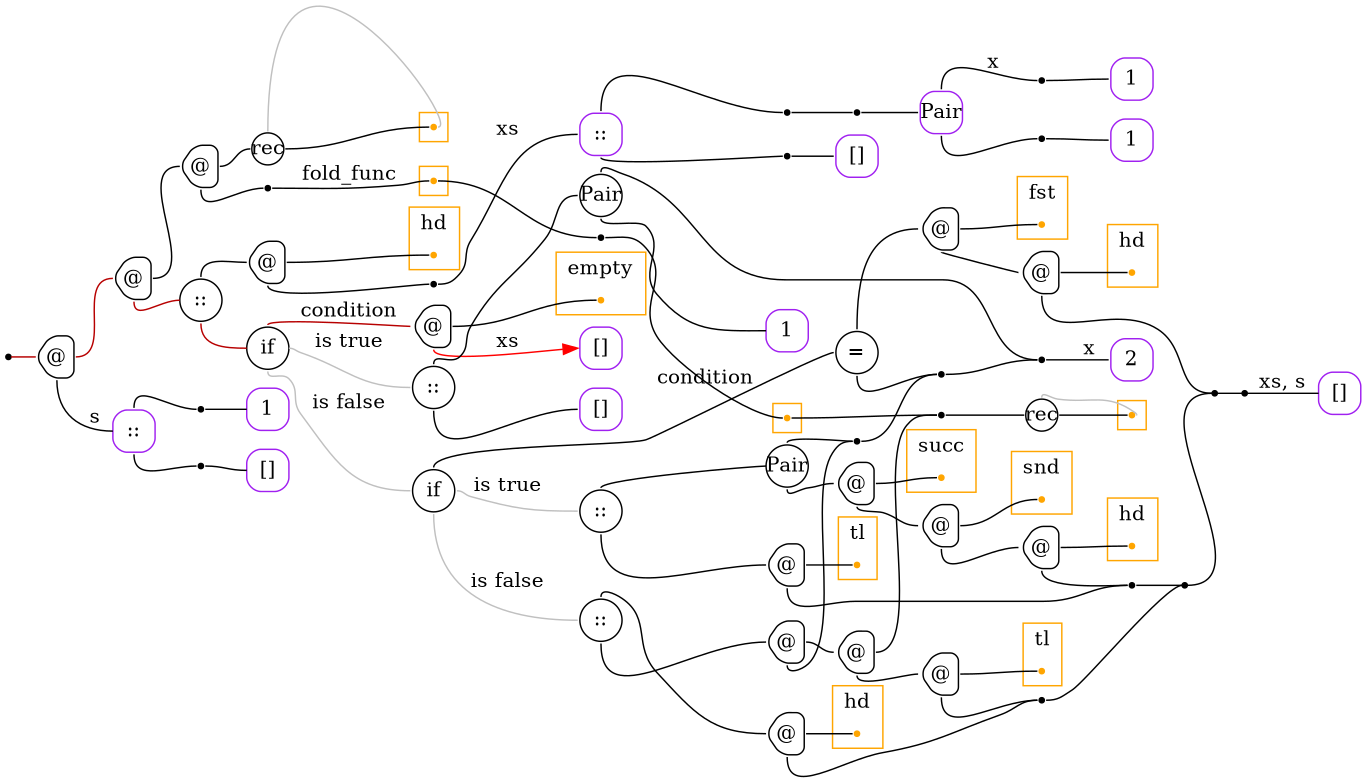 digraph G {
  rankdir=LR;
  edge[arrowhead=none,arrowtail=none];
  node[fixedsize=true,shape=circle]
  size="9.201041666666667,5.219270833333334";
  labeldistance=0;
  nodesep=.175;
  ranksep=.175;

 nd1[shape=point];
   nd15[label="1",tooltip="nd15-ConstGraph",style=rounded,orientation=90,shape=square,width=.4,height=.4,color="purple"];
   nd21[label="2",tooltip="nd21-ConstGraph",style=rounded,orientation=90,shape=square,width=.4,height=.4,color="purple"];
   nd27[label="1",tooltip="nd27-ConstGraph",style=rounded,orientation=90,shape=square,width=.4,height=.4,color="purple"];
   nd32[label="[]",tooltip="nd32-ConstEmptyGraph",style=rounded,orientation=90,shape=square,width=.4,height=.4,color="purple"];
 subgraph cluster_nd174 {
   graph[style=fill,color="orange"];
   ndcluster_nd174[tooltip="nd174",orientation=90,shape=point,color="orange"];
 };
   nd592[label="1",tooltip="nd592-ConstGraph",style=rounded,orientation=90,shape=square,width=.4,height=.4,color="purple"];
   nd596[label="[]",tooltip="nd596-ConstEmptyGraph",style=rounded,orientation=90,shape=square,width=.4,height=.4,color="purple"];
   nd686[label="Pair",tooltip="nd686-ConstPairGraph",style=rounded,orientation=90,shape=square,width=.4,height=.4,color="purple"];
   nd692[label="::",tooltip="nd692-ConstListGraph",style=rounded,orientation=90,shape=square,width=.4,height=.4,color="purple"];
 nd696[label="rec",tooltip="nd696-RecurGraph",style=rounded,width=.3,height=.3,color="#000000"];
   subgraph cluster_nd700 {
     graph[style=fill,color="orange"];
     ndcluster_nd700[tooltip="nd700",orientation=90,shape=point,color="orange"];
   };
 nd506[label="@",tooltip="nd506-AppGraph",style=rounded,orientation=90,shape=house,width=.4,height=.4,color="#000000"];
 nd507[label="@",tooltip="nd507-AppGraph",style=rounded,orientation=90,shape=house,width=.4,height=.4,color="#000000"];
 nd508[label="@",tooltip="nd508-AppGraph",style=rounded,orientation=90,shape=house,width=.4,height=.4,color="#000000"];
 nd522[label=" ",tooltip="nd522-ContractGraph",style=rounded,orientation=90,shape=point];
   nd777[label="::",tooltip="nd777-ConstListGraph",style=rounded,orientation=90,shape=square,width=.4,height=.4,color="purple"];
 nd780[label=" ",tooltip="nd780-ContractGraph",style=rounded,orientation=90,shape=point];
 nd781[label=" ",tooltip="nd781-ContractGraph",style=rounded,orientation=90,shape=point];
 nd885[label=" ",tooltip="nd885-ContractGraph",style=rounded,orientation=90,shape=point];
 nd856[label="::",tooltip="nd856-BinOpGraph",style=rounded,width=.4,height=.4,color="#000000"];
 nd857[label="@",tooltip="nd857-AppGraph",style=rounded,orientation=90,shape=house,width=.4,height=.4,color="#000000"];
 subgraph cluster_nd860 {
   graph[style=fill,color="orange",label="hd"];
   ndcluster_nd860[tooltip="nd860",orientation=90,shape=point,color="orange"];
 };
 nd875[label=" ",tooltip="nd875-ContractGraph",style=rounded,orientation=90,shape=point];
 nd909[label=" ",tooltip="nd909-ContractGraph",style=rounded,orientation=90,shape=point];
 nd918[label=" ",tooltip="nd918-ContractGraph",style=rounded,orientation=90,shape=point];
 nd919[label=" ",tooltip="nd919-ContractGraph",style=rounded,orientation=90,shape=point];
 nd938[label=" ",tooltip="nd938-ContractGraph",style=rounded,orientation=90,shape=point];
 nd939[label=" ",tooltip="nd939-ContractGraph",style=rounded,orientation=90,shape=point];
   nd944[label="[]",tooltip="nd944-ConstEmptyGraph",style=rounded,orientation=90,shape=square,width=.4,height=.4,color="purple"];
 subgraph cluster_nd383 {
   graph[style=fill,color="orange"];
   ndcluster_nd383[tooltip="nd383",orientation=90,shape=point,color="orange"];
 };
 nd946[label="rec",tooltip="nd946-RecurGraph",style=rounded,width=.3,height=.3,color="#000000"];
   subgraph cluster_nd950 {
     graph[style=fill,color="orange"];
     ndcluster_nd950[tooltip="nd950",orientation=90,shape=point,color="orange"];
   };
 nd1152[label=" ",tooltip="nd1152-ContractGraph",style=rounded,orientation=90,shape=point];
 nd1058[label="if",tooltip="nd1058-IfGraph",style=rounded,width=.4,height=.4,color="#000000"];
 nd1059[label="@",tooltip="nd1059-AppGraph",style=rounded,orientation=90,shape=house,width=.4,height=.4,color="#000000"];
 subgraph cluster_nd1062 {
   graph[style=fill,color="orange",label="empty"];
   ndcluster_nd1062[tooltip="nd1062",orientation=90,shape=point,color="orange"];
 };
 nd1066[label="::",tooltip="nd1066-BinOpGraph",style=rounded,width=.4,height=.4,color="#000000"];
 nd1067[label="Pair",tooltip="nd1067-BinOpGraph",style=rounded,width=.4,height=.4,color="#000000"];
   nd1071[label="1",tooltip="nd1071-ConstGraph",style=rounded,orientation=90,shape=square,width=.4,height=.4,color="purple"];
   nd1075[label="[]",tooltip="nd1075-ConstEmptyGraph",style=rounded,orientation=90,shape=square,width=.4,height=.4,color="purple"];
 nd1076[label="if",tooltip="nd1076-IfGraph",style=rounded,width=.4,height=.4,color="#000000"];
 nd1077[label="=",tooltip="nd1077-BinOpGraph",style=rounded,width=.4,height=.4,color="#000000"];
 nd1078[label="@",tooltip="nd1078-AppGraph",style=rounded,orientation=90,shape=house,width=.4,height=.4,color="#000000"];
 subgraph cluster_nd1081 {
   graph[style=fill,color="orange",label="fst"];
   ndcluster_nd1081[tooltip="nd1081",orientation=90,shape=point,color="orange"];
 };
 nd1085[label="@",tooltip="nd1085-AppGraph",style=rounded,orientation=90,shape=house,width=.4,height=.4,color="#000000"];
 subgraph cluster_nd1088 {
   graph[style=fill,color="orange",label="hd"];
   ndcluster_nd1088[tooltip="nd1088",orientation=90,shape=point,color="orange"];
 };
 nd1092[label="::",tooltip="nd1092-BinOpGraph",style=rounded,width=.4,height=.4,color="#000000"];
 nd1093[label="Pair",tooltip="nd1093-BinOpGraph",style=rounded,width=.4,height=.4,color="#000000"];
 nd1094[label="@",tooltip="nd1094-AppGraph",style=rounded,orientation=90,shape=house,width=.4,height=.4,color="#000000"];
 subgraph cluster_nd1097 {
   graph[style=fill,color="orange",label="succ"];
   ndcluster_nd1097[tooltip="nd1097",orientation=90,shape=point,color="orange"];
 };
 nd1101[label="@",tooltip="nd1101-AppGraph",style=rounded,orientation=90,shape=house,width=.4,height=.4,color="#000000"];
 subgraph cluster_nd1104 {
   graph[style=fill,color="orange",label="snd"];
   ndcluster_nd1104[tooltip="nd1104",orientation=90,shape=point,color="orange"];
 };
 nd1108[label="@",tooltip="nd1108-AppGraph",style=rounded,orientation=90,shape=house,width=.4,height=.4,color="#000000"];
 subgraph cluster_nd1111 {
   graph[style=fill,color="orange",label="hd"];
   ndcluster_nd1111[tooltip="nd1111",orientation=90,shape=point,color="orange"];
 };
 nd1115[label="@",tooltip="nd1115-AppGraph",style=rounded,orientation=90,shape=house,width=.4,height=.4,color="#000000"];
 subgraph cluster_nd1118 {
   graph[style=fill,color="orange",label="tl"];
   ndcluster_nd1118[tooltip="nd1118",orientation=90,shape=point,color="orange"];
 };
 nd1122[label=" ",tooltip="nd1122-ContractGraph",style=rounded,orientation=90,shape=point];
 nd1123[label="::",tooltip="nd1123-BinOpGraph",style=rounded,width=.4,height=.4,color="#000000"];
 nd1124[label="@",tooltip="nd1124-AppGraph",style=rounded,orientation=90,shape=house,width=.4,height=.4,color="#000000"];
 subgraph cluster_nd1127 {
   graph[style=fill,color="orange",label="hd"];
   ndcluster_nd1127[tooltip="nd1127",orientation=90,shape=point,color="orange"];
 };
 nd1131[label="@",tooltip="nd1131-AppGraph",style=rounded,orientation=90,shape=house,width=.4,height=.4,color="#000000"];
 nd1132[label="@",tooltip="nd1132-AppGraph",style=rounded,orientation=90,shape=house,width=.4,height=.4,color="#000000"];
 nd1134[label="@",tooltip="nd1134-AppGraph",style=rounded,orientation=90,shape=house,width=.4,height=.4,color="#000000"];
 subgraph cluster_nd1137 {
   graph[style=fill,color="orange",label="tl"];
   ndcluster_nd1137[tooltip="nd1137",orientation=90,shape=point,color="orange"];
 };
 nd1142[label=" ",tooltip="nd1142-ContractGraph",style=rounded,orientation=90,shape=point];
 nd1143[label=" ",tooltip="nd1143-ContractGraph",style=rounded,orientation=90,shape=point];
 nd1144[label=" ",tooltip="nd1144-ContractGraph",style=rounded,orientation=90,shape=point];
 nd1145[label=" ",tooltip="nd1145-ContractGraph",style=rounded,orientation=90,shape=point];
 nd1146[label=" ",tooltip="nd1146-ContractGraph",style=rounded,orientation=90,shape=point];
 nd1147[label=" ",tooltip="nd1147-ContractGraph",style=rounded,orientation=90,shape=point];
 nd1148[label=" ",tooltip="nd1148-ContractGraph",style=rounded,orientation=90,shape=point];
   nd1156[label="[]",tooltip="nd1156-ConstEmptyGraph",style=rounded,orientation=90,shape=square,width=.4,height=.4,color="purple"];

  ndcluster_nd174->nd885[tailport=e,headport=w];
  nd780->nd27[tailport=e,headport=w];
  nd781->nd32[tailport=e,headport=w];
  ndcluster_nd383->nd1152[tailport=e,headport=w];
  nd885->ndcluster_nd383[tailport=e,headport=w];
  nd1152->nd946[tailport=e,headport=w,color=black,arrowhead=none,arrowtail=none];
  nd506->nd777[label="s",tailport=s,headport=w];
  nd508->nd696[tailport=e,headport=w,color=black,arrowhead=none,arrowtail=none];
  nd507->nd508[tailport=e,headport=w];
  nd508->nd522[tailport=s,headport=w];
  nd506->nd507[tailport=e,headport=w,color="#b70000",arrowhead=none,arrowtail=none];
  nd1->nd506[label="",tailport=e,headport=w,color="#b70000",arrowhead=none,arrowtail=none];
  nd522->ndcluster_nd174[label="fold_func",tailport=e,headport=w];
  nd686->nd919[tailport=s,headport=w];
  nd692->nd938[tailport=n,headport=w];
  nd692->nd939[tailport=s,headport=w];
  nd686->nd918[label="x",tailport=n,headport=w];
  nd918->nd15[tailport=e,headport=w];
  nd919->nd592[tailport=e,headport=w];
  nd909->nd686[tailport=e,headport=w];
  nd939->nd596[tailport=e,headport=w];
  nd696->ndcluster_nd700[dir=back,headport=e,tailport=n,color=grey,arrowhead=none,arrowtail=none];
  nd696->ndcluster_nd700[tailport=e,headport=w];
  nd777->nd780[tailport=n,headport=w];
  nd777->nd781[tailport=s,headport=w];
  nd857->ndcluster_nd860[tailport=e,headport=w];
  nd856->nd857[tailport=n,headport=w];
  nd857->nd875[tailport=s,headport=w];
  nd507->nd856[label="",tailport=s,headport=w,color="#b70000",arrowhead=none,arrowtail=none];
  nd875->nd692[label="xs",tailport=e,headport=w];
  nd938->nd909[tailport=e,headport=w];
  nd946->ndcluster_nd950[dir=back,headport=e,tailport=n,color=grey,arrowhead=none,arrowtail=none];
  nd946->ndcluster_nd950[tailport=e,headport=w];
  nd1059->ndcluster_nd1062[tailport=e,headport=w];
  nd1067->nd1071[tailport=s,headport=w];
  nd1066->nd1067[tailport=n,headport=w];
  nd1066->nd1075[tailport=s,headport=w];
  nd1085->ndcluster_nd1088[tailport=e,headport=w];
  nd1078->ndcluster_nd1081[tailport=e,headport=w];
  nd1078->nd1085[tailport=s,headport=w];
  nd1077->nd1078[tailport=n,headport=w];
  nd1108->ndcluster_nd1111[tailport=e,headport=w];
  nd1101->ndcluster_nd1104[tailport=e,headport=w];
  nd1101->nd1108[tailport=s,headport=w];
  nd1094->ndcluster_nd1097[tailport=e,headport=w];
  nd1094->nd1101[tailport=s,headport=w];
  nd1093->nd1094[tailport=s,headport=w];
  nd1115->ndcluster_nd1118[tailport=e,headport=w];
  nd1092->nd1093[tailport=n,headport=w];
  nd1092->nd1115[tailport=s,headport=w];
  nd1115->nd1122[tailport=s,headport=w];
  nd1108->nd1122[tailport=s,headport=w];
  nd1124->ndcluster_nd1127[tailport=e,headport=w];
  nd1134->ndcluster_nd1137[tailport=e,headport=w];
  nd1132->nd1152[tailport=e,headport=w];
  nd1132->nd1134[tailport=s,headport=w];
  nd1131->nd1132[tailport=e,headport=w];
  nd1123->nd1124[tailport=n,headport=w];
  nd1123->nd1131[tailport=s,headport=w];
  nd1134->nd1142[tailport=s,headport=w];
  nd1124->nd1142[tailport=s,headport=w];
  nd1076->nd1077[label="condition",tailport=n,headport=w];
  nd1076->nd1092[label="is true",tailport=e,headport=w,color=grey,arrowhead=none,arrowtail=none];
  nd1076->nd1123[label="is false",tailport=s,headport=w,color=grey,arrowhead=none,arrowtail=none];
  nd1131->nd1143[tailport=s,headport=w];
  nd1093->nd1143[tailport=n,headport=w];
  nd1142->nd1144[tailport=e,headport=w];
  nd1122->nd1144[tailport=e,headport=w];
  nd1077->nd1145[tailport=s,headport=w];
  nd1143->nd1145[tailport=e,headport=w];
  nd1085->nd1146[tailport=s,headport=w];
  nd1144->nd1146[tailport=e,headport=w];
  nd1058->nd1059[label="condition",tailport=n,headport=w,color="#b70000",arrowhead=none,arrowtail=none];
  nd1058->nd1066[label="is true",tailport=e,headport=w,color=grey,arrowhead=none,arrowtail=none];
  nd1058->nd1076[label="is false",tailport=s,headport=w,color=grey,arrowhead=none,arrowtail=none];
  nd1145->nd1147[tailport=e,headport=w];
  nd1067->nd1147[tailport=n,headport=w];
  nd1059->nd1156[label="xs",tailport=s,headport=w,color=red,arrowhead=normal];
  nd1146->nd1148[tailport=e,headport=w];
  nd856->nd1058[tailport=s,headport=w,color="#b70000",arrowhead=none,arrowtail=none];
  nd1147->nd21[label="x",tailport=e,headport=w];
  nd1148->nd944[label="xs, s",tailport=e,headport=w];
}